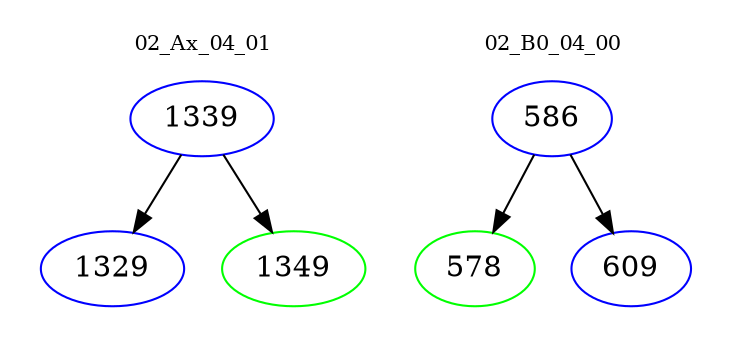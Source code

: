 digraph{
subgraph cluster_0 {
color = white
label = "02_Ax_04_01";
fontsize=10;
T0_1339 [label="1339", color="blue"]
T0_1339 -> T0_1329 [color="black"]
T0_1329 [label="1329", color="blue"]
T0_1339 -> T0_1349 [color="black"]
T0_1349 [label="1349", color="green"]
}
subgraph cluster_1 {
color = white
label = "02_B0_04_00";
fontsize=10;
T1_586 [label="586", color="blue"]
T1_586 -> T1_578 [color="black"]
T1_578 [label="578", color="green"]
T1_586 -> T1_609 [color="black"]
T1_609 [label="609", color="blue"]
}
}
